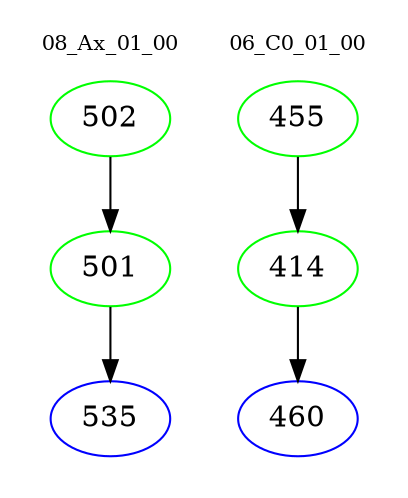 digraph{
subgraph cluster_0 {
color = white
label = "08_Ax_01_00";
fontsize=10;
T0_502 [label="502", color="green"]
T0_502 -> T0_501 [color="black"]
T0_501 [label="501", color="green"]
T0_501 -> T0_535 [color="black"]
T0_535 [label="535", color="blue"]
}
subgraph cluster_1 {
color = white
label = "06_C0_01_00";
fontsize=10;
T1_455 [label="455", color="green"]
T1_455 -> T1_414 [color="black"]
T1_414 [label="414", color="green"]
T1_414 -> T1_460 [color="black"]
T1_460 [label="460", color="blue"]
}
}
